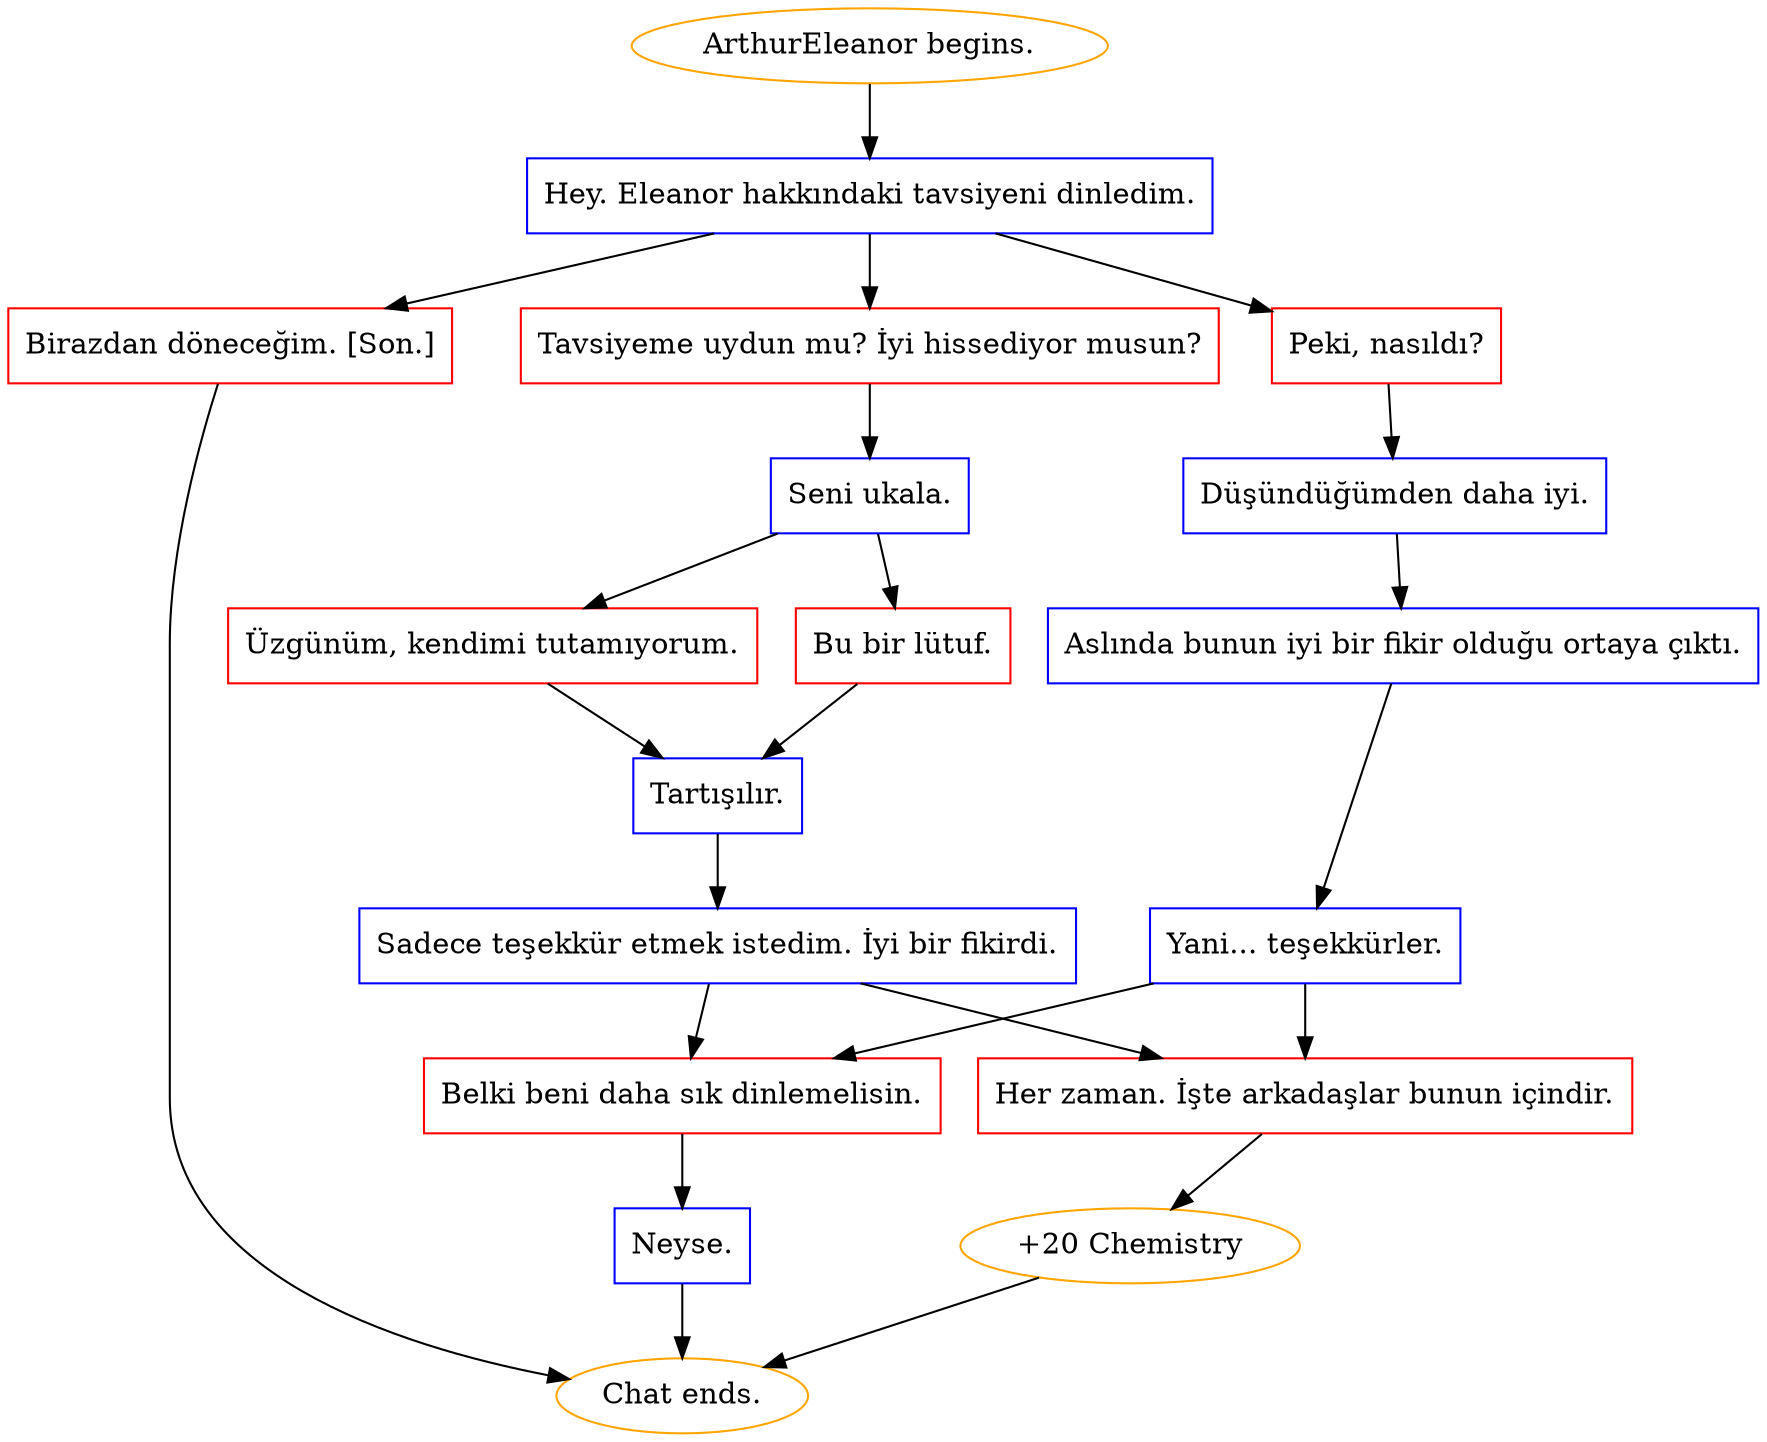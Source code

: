 digraph {
	"ArthurEleanor begins." [color=orange];
		"ArthurEleanor begins." -> j3483690194;
	j3483690194 [label="Hey. Eleanor hakkındaki tavsiyeni dinledim.",shape=box,color=blue];
		j3483690194 -> j294762107;
		j3483690194 -> j3509372916;
		j3483690194 -> j2001754809;
	j294762107 [label="Peki, nasıldı?",shape=box,color=red];
		j294762107 -> j756453338;
	j3509372916 [label="Tavsiyeme uydun mu? İyi hissediyor musun?",shape=box,color=red];
		j3509372916 -> j2981595842;
	j2001754809 [label="Birazdan döneceğim. [Son.]",shape=box,color=red];
		j2001754809 -> "Chat ends.";
	j756453338 [label="Düşündüğümden daha iyi.",shape=box,color=blue];
		j756453338 -> j3527719202;
	j2981595842 [label="Seni ukala.",shape=box,color=blue];
		j2981595842 -> j3173059064;
		j2981595842 -> j1627136727;
	"Chat ends." [color=orange];
	j3527719202 [label="Aslında bunun iyi bir fikir olduğu ortaya çıktı.",shape=box,color=blue];
		j3527719202 -> j1339888597;
	j3173059064 [label="Üzgünüm, kendimi tutamıyorum.",shape=box,color=red];
		j3173059064 -> j383539719;
	j1627136727 [label="Bu bir lütuf.",shape=box,color=red];
		j1627136727 -> j383539719;
	j1339888597 [label="Yani... teşekkürler.",shape=box,color=blue];
		j1339888597 -> j2865604999;
		j1339888597 -> j2359680900;
	j383539719 [label="Tartışılır.",shape=box,color=blue];
		j383539719 -> j1376717866;
	j2865604999 [label="Her zaman. İşte arkadaşlar bunun içindir.",shape=box,color=red];
		j2865604999 -> j367054140;
	j2359680900 [label="Belki beni daha sık dinlemelisin.",shape=box,color=red];
		j2359680900 -> j710915376;
	j1376717866 [label="Sadece teşekkür etmek istedim. İyi bir fikirdi.",shape=box,color=blue];
		j1376717866 -> j2865604999;
		j1376717866 -> j2359680900;
	j367054140 [label="+20 Chemistry",color=orange];
		j367054140 -> "Chat ends.";
	j710915376 [label="Neyse.",shape=box,color=blue];
		j710915376 -> "Chat ends.";
}